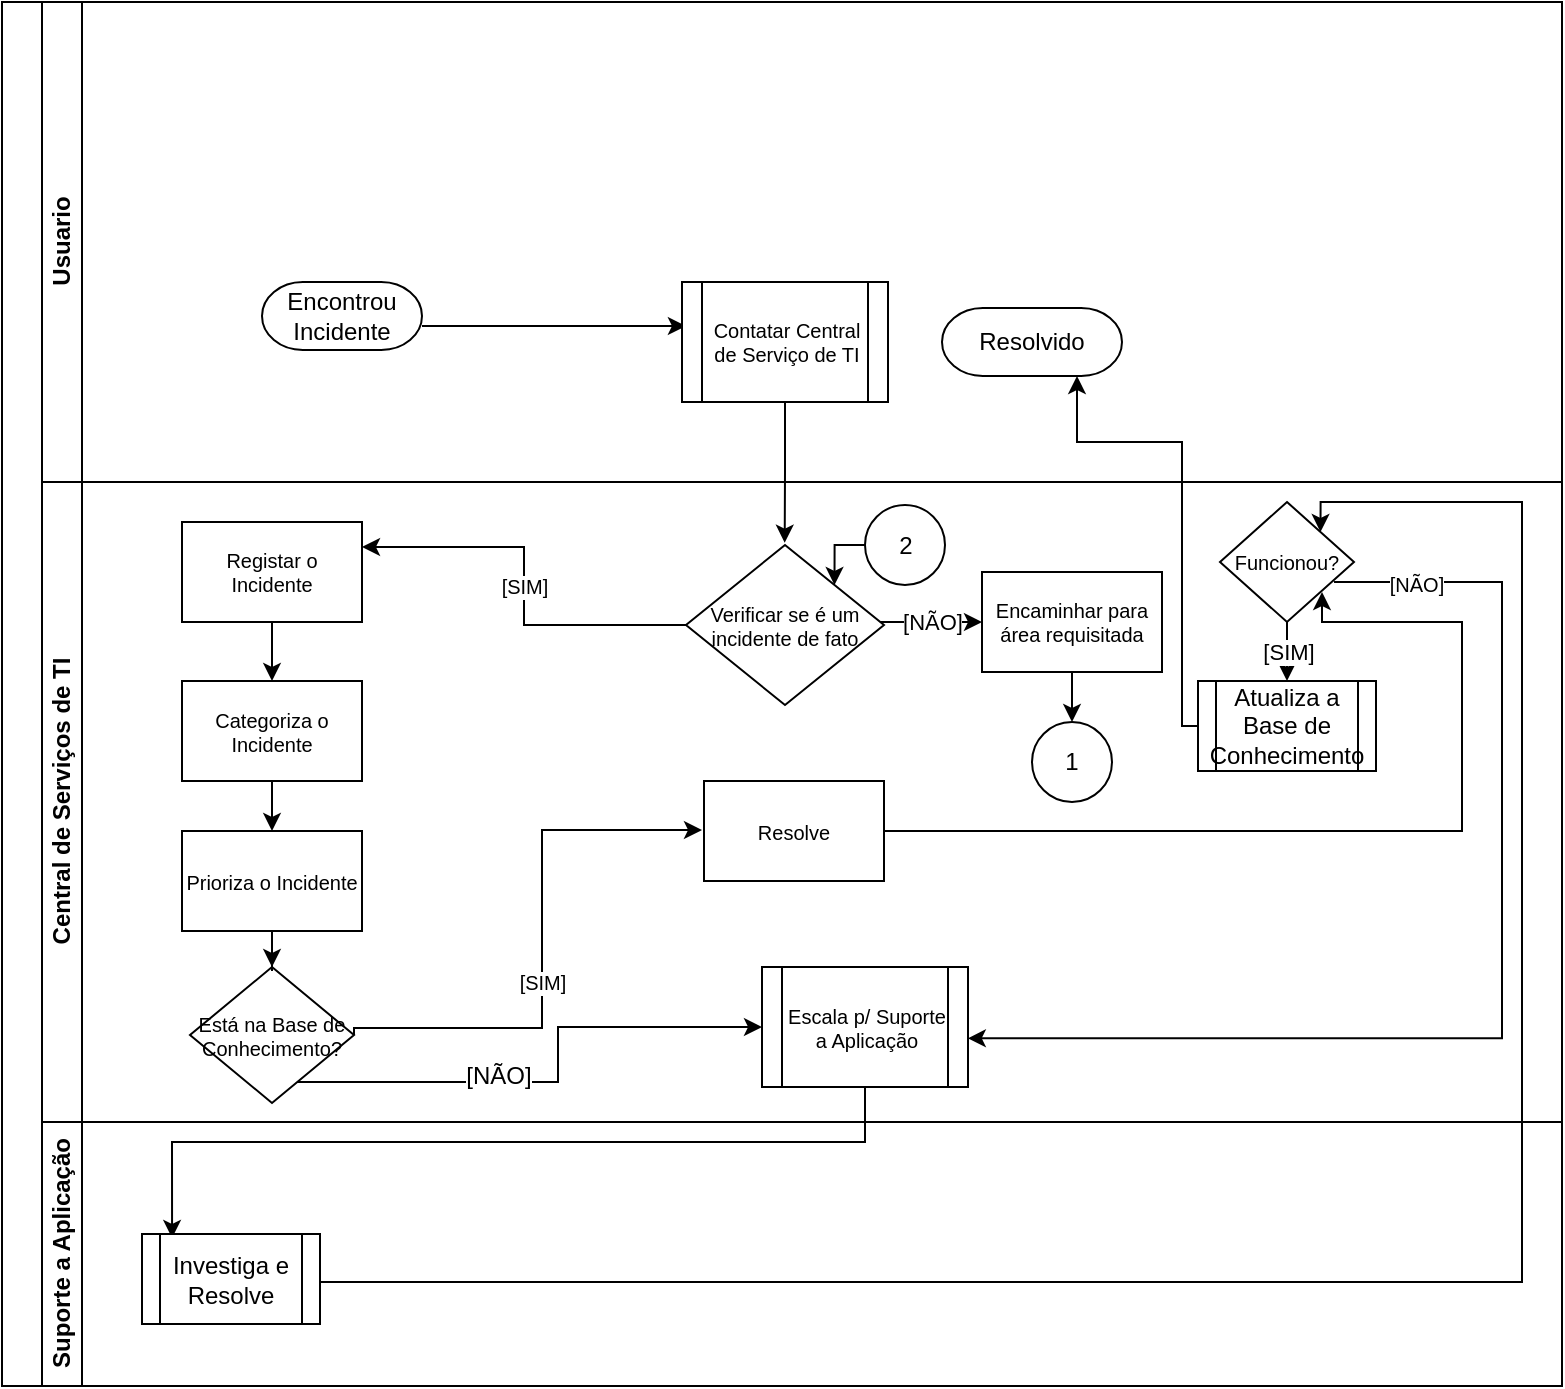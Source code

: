 <mxfile version="12.2.3" type="device" pages="1"><diagram id="Ce8E0mZZXTNe7yo7RrOH" name="Page-1"><mxGraphModel dx="854" dy="419" grid="1" gridSize="10" guides="1" tooltips="1" connect="1" arrows="1" fold="1" page="1" pageScale="1" pageWidth="827" pageHeight="1169" math="0" shadow="0"><root><mxCell id="0"/><mxCell id="1" parent="0"/><mxCell id="XzUxgBfm_S8SLnj7A9nX-6" value="" style="swimlane;html=1;childLayout=stackLayout;resizeParent=1;resizeParentMax=0;horizontal=0;startSize=20;horizontalStack=0;fontSize=11;" parent="1" vertex="1"><mxGeometry x="30" y="130" width="780" height="692" as="geometry"><mxRectangle x="23" y="190" width="30" height="50" as="alternateBounds"/></mxGeometry></mxCell><mxCell id="XzUxgBfm_S8SLnj7A9nX-60" style="edgeStyle=orthogonalEdgeStyle;rounded=0;orthogonalLoop=1;jettySize=auto;html=1;exitX=0.5;exitY=1;exitDx=0;exitDy=0;entryX=0.5;entryY=0;entryDx=0;entryDy=0;fontSize=10;" parent="XzUxgBfm_S8SLnj7A9nX-6" source="XzUxgBfm_S8SLnj7A9nX-57" edge="1"><mxGeometry relative="1" as="geometry"><mxPoint x="391.345" y="270.345" as="targetPoint"/><Array as="points"><mxPoint x="392" y="235"/><mxPoint x="391" y="235"/></Array></mxGeometry></mxCell><mxCell id="zDZq0xDcsWT5s_7lrcZi-24" style="edgeStyle=orthogonalEdgeStyle;rounded=0;orthogonalLoop=1;jettySize=auto;html=1;entryX=0.169;entryY=0.044;entryDx=0;entryDy=0;entryPerimeter=0;" parent="XzUxgBfm_S8SLnj7A9nX-6" source="XzUxgBfm_S8SLnj7A9nX-81" target="zDZq0xDcsWT5s_7lrcZi-30" edge="1"><mxGeometry relative="1" as="geometry"><Array as="points"><mxPoint x="432" y="570"/><mxPoint x="85" y="570"/></Array><mxPoint x="87" y="583" as="targetPoint"/></mxGeometry></mxCell><mxCell id="zDZq0xDcsWT5s_7lrcZi-53" style="edgeStyle=orthogonalEdgeStyle;rounded=0;orthogonalLoop=1;jettySize=auto;html=1;exitX=1;exitY=0.5;exitDx=0;exitDy=0;entryX=1;entryY=0;entryDx=0;entryDy=0;" parent="XzUxgBfm_S8SLnj7A9nX-6" source="zDZq0xDcsWT5s_7lrcZi-30" target="XzUxgBfm_S8SLnj7A9nX-84" edge="1"><mxGeometry relative="1" as="geometry"><Array as="points"><mxPoint x="159" y="640"/><mxPoint x="760" y="640"/><mxPoint x="760" y="250"/><mxPoint x="659" y="250"/></Array><mxPoint x="269" y="663" as="sourcePoint"/><mxPoint x="567" y="120" as="targetPoint"/></mxGeometry></mxCell><mxCell id="XzUxgBfm_S8SLnj7A9nX-7" value="Usuario" style="swimlane;html=1;startSize=20;horizontal=0;" parent="XzUxgBfm_S8SLnj7A9nX-6" vertex="1"><mxGeometry x="20" width="760" height="240" as="geometry"/></mxCell><mxCell id="F4NNKF-dw93jevhRukHv-9" style="edgeStyle=orthogonalEdgeStyle;rounded=0;orthogonalLoop=1;jettySize=auto;html=1;entryX=0.019;entryY=0.367;entryDx=0;entryDy=0;entryPerimeter=0;" parent="XzUxgBfm_S8SLnj7A9nX-7" source="XzUxgBfm_S8SLnj7A9nX-12" target="XzUxgBfm_S8SLnj7A9nX-57" edge="1"><mxGeometry relative="1" as="geometry"><Array as="points"><mxPoint x="240" y="162"/><mxPoint x="240" y="162"/></Array></mxGeometry></mxCell><mxCell id="XzUxgBfm_S8SLnj7A9nX-12" value="Encontrou Incidente" style="rounded=1;whiteSpace=wrap;html=1;strokeWidth=1;arcSize=60;" parent="XzUxgBfm_S8SLnj7A9nX-7" vertex="1"><mxGeometry x="110" y="140" width="80" height="34" as="geometry"/></mxCell><mxCell id="XzUxgBfm_S8SLnj7A9nX-38" value="Resolvido" style="rounded=1;whiteSpace=wrap;html=1;strokeWidth=1;arcSize=60;" parent="XzUxgBfm_S8SLnj7A9nX-7" vertex="1"><mxGeometry x="450" y="153" width="90" height="34" as="geometry"/></mxCell><mxCell id="XzUxgBfm_S8SLnj7A9nX-57" value="Contatar Central de Serviço de TI" style="shape=process;whiteSpace=wrap;html=1;backgroundOutline=1;strokeWidth=1;fontSize=10;" parent="XzUxgBfm_S8SLnj7A9nX-7" vertex="1"><mxGeometry x="320" y="140" width="103" height="60" as="geometry"/></mxCell><mxCell id="XzUxgBfm_S8SLnj7A9nX-8" value="Central de Serviços de TI" style="swimlane;html=1;startSize=20;horizontal=0;" parent="XzUxgBfm_S8SLnj7A9nX-6" vertex="1"><mxGeometry x="20" y="240" width="760" height="320" as="geometry"/></mxCell><mxCell id="F4NNKF-dw93jevhRukHv-5" value="[NÃO]" style="edgeStyle=orthogonalEdgeStyle;rounded=0;orthogonalLoop=1;jettySize=auto;html=1;entryX=0;entryY=0.5;entryDx=0;entryDy=0;" parent="XzUxgBfm_S8SLnj7A9nX-8" source="XzUxgBfm_S8SLnj7A9nX-65" target="XzUxgBfm_S8SLnj7A9nX-69" edge="1"><mxGeometry relative="1" as="geometry"><Array as="points"><mxPoint x="420" y="70"/><mxPoint x="420" y="70"/></Array></mxGeometry></mxCell><mxCell id="XzUxgBfm_S8SLnj7A9nX-65" value="Verificar se é um incidente de fato" style="rhombus;whiteSpace=wrap;html=1;strokeWidth=1;fontSize=10;" parent="XzUxgBfm_S8SLnj7A9nX-8" vertex="1"><mxGeometry x="322" y="31.5" width="99" height="80" as="geometry"/></mxCell><mxCell id="F4NNKF-dw93jevhRukHv-11" style="edgeStyle=orthogonalEdgeStyle;rounded=0;orthogonalLoop=1;jettySize=auto;html=1;entryX=0.5;entryY=0;entryDx=0;entryDy=0;" parent="XzUxgBfm_S8SLnj7A9nX-8" source="XzUxgBfm_S8SLnj7A9nX-69" target="F4NNKF-dw93jevhRukHv-10" edge="1"><mxGeometry relative="1" as="geometry"/></mxCell><mxCell id="XzUxgBfm_S8SLnj7A9nX-69" value="Encaminhar para área requisitada" style="rounded=0;whiteSpace=wrap;html=1;strokeWidth=1;fontSize=10;" parent="XzUxgBfm_S8SLnj7A9nX-8" vertex="1"><mxGeometry x="470" y="45" width="90" height="50" as="geometry"/></mxCell><mxCell id="zDZq0xDcsWT5s_7lrcZi-6" style="edgeStyle=orthogonalEdgeStyle;rounded=0;orthogonalLoop=1;jettySize=auto;html=1;" parent="XzUxgBfm_S8SLnj7A9nX-8" source="XzUxgBfm_S8SLnj7A9nX-72" target="zDZq0xDcsWT5s_7lrcZi-3" edge="1"><mxGeometry relative="1" as="geometry"/></mxCell><mxCell id="XzUxgBfm_S8SLnj7A9nX-72" value="Registar o Incidente" style="rounded=0;whiteSpace=wrap;html=1;strokeWidth=1;fontSize=10;" parent="XzUxgBfm_S8SLnj7A9nX-8" vertex="1"><mxGeometry x="70" y="20" width="90" height="50" as="geometry"/></mxCell><mxCell id="zDZq0xDcsWT5s_7lrcZi-10" style="edgeStyle=orthogonalEdgeStyle;rounded=0;orthogonalLoop=1;jettySize=auto;html=1;exitX=0.5;exitY=1;exitDx=0;exitDy=0;entryX=0;entryY=0.5;entryDx=0;entryDy=0;" parent="XzUxgBfm_S8SLnj7A9nX-8" source="XzUxgBfm_S8SLnj7A9nX-74" target="XzUxgBfm_S8SLnj7A9nX-81" edge="1"><mxGeometry relative="1" as="geometry"><Array as="points"><mxPoint x="115" y="300"/><mxPoint x="258" y="300"/><mxPoint x="258" y="273"/></Array></mxGeometry></mxCell><mxCell id="zDZq0xDcsWT5s_7lrcZi-11" value="[NÃO]" style="text;html=1;resizable=0;points=[];align=center;verticalAlign=middle;labelBackgroundColor=#ffffff;" parent="zDZq0xDcsWT5s_7lrcZi-10" vertex="1" connectable="0"><mxGeometry x="-0.131" y="3" relative="1" as="geometry"><mxPoint as="offset"/></mxGeometry></mxCell><mxCell id="XzUxgBfm_S8SLnj7A9nX-74" value="Está na Base de Conhecimento?" style="rhombus;whiteSpace=wrap;html=1;strokeWidth=1;fontSize=10;" parent="XzUxgBfm_S8SLnj7A9nX-8" vertex="1"><mxGeometry x="74" y="242.5" width="82" height="68" as="geometry"/></mxCell><mxCell id="XzUxgBfm_S8SLnj7A9nX-78" value="Resolve" style="rounded=0;whiteSpace=wrap;html=1;strokeWidth=1;fontSize=10;" parent="XzUxgBfm_S8SLnj7A9nX-8" vertex="1"><mxGeometry x="331" y="149.5" width="90" height="50" as="geometry"/></mxCell><mxCell id="XzUxgBfm_S8SLnj7A9nX-81" value="Escala p/ Suporte a Aplicação" style="shape=process;whiteSpace=wrap;html=1;backgroundOutline=1;strokeWidth=1;fontSize=10;" parent="XzUxgBfm_S8SLnj7A9nX-8" vertex="1"><mxGeometry x="360" y="242.5" width="103" height="60" as="geometry"/></mxCell><mxCell id="zDZq0xDcsWT5s_7lrcZi-9" style="edgeStyle=orthogonalEdgeStyle;rounded=0;orthogonalLoop=1;jettySize=auto;html=1;entryX=0.5;entryY=0;entryDx=0;entryDy=0;" parent="XzUxgBfm_S8SLnj7A9nX-8" source="zDZq0xDcsWT5s_7lrcZi-3" target="zDZq0xDcsWT5s_7lrcZi-4" edge="1"><mxGeometry relative="1" as="geometry"/></mxCell><mxCell id="zDZq0xDcsWT5s_7lrcZi-3" value="Categoriza o Incidente" style="rounded=0;whiteSpace=wrap;html=1;strokeWidth=1;fontSize=10;" parent="XzUxgBfm_S8SLnj7A9nX-8" vertex="1"><mxGeometry x="70" y="99.5" width="90" height="50" as="geometry"/></mxCell><mxCell id="XzUxgBfm_S8SLnj7A9nX-70" value="[SIM]" style="edgeStyle=orthogonalEdgeStyle;rounded=0;orthogonalLoop=1;jettySize=auto;html=1;fontSize=10;entryX=1;entryY=0.25;entryDx=0;entryDy=0;" parent="XzUxgBfm_S8SLnj7A9nX-8" source="XzUxgBfm_S8SLnj7A9nX-65" target="XzUxgBfm_S8SLnj7A9nX-72" edge="1"><mxGeometry relative="1" as="geometry"><mxPoint x="180" y="71.5" as="targetPoint"/></mxGeometry></mxCell><mxCell id="zDZq0xDcsWT5s_7lrcZi-5" style="edgeStyle=orthogonalEdgeStyle;rounded=0;orthogonalLoop=1;jettySize=auto;html=1;exitX=0.5;exitY=1;exitDx=0;exitDy=0;" parent="XzUxgBfm_S8SLnj7A9nX-8" source="zDZq0xDcsWT5s_7lrcZi-4" target="XzUxgBfm_S8SLnj7A9nX-74" edge="1"><mxGeometry relative="1" as="geometry"/></mxCell><mxCell id="zDZq0xDcsWT5s_7lrcZi-4" value="Prioriza o Incidente" style="rounded=0;whiteSpace=wrap;html=1;strokeWidth=1;fontSize=10;" parent="XzUxgBfm_S8SLnj7A9nX-8" vertex="1"><mxGeometry x="70" y="174.5" width="90" height="50" as="geometry"/></mxCell><mxCell id="zDZq0xDcsWT5s_7lrcZi-13" value="Atualiza a Base de Conhecimento" style="shape=process;whiteSpace=wrap;html=1;backgroundOutline=1;" parent="XzUxgBfm_S8SLnj7A9nX-8" vertex="1"><mxGeometry x="578" y="99.5" width="89" height="45" as="geometry"/></mxCell><mxCell id="F4NNKF-dw93jevhRukHv-6" value="[SIM]" style="edgeStyle=orthogonalEdgeStyle;rounded=0;orthogonalLoop=1;jettySize=auto;html=1;entryX=0.5;entryY=0;entryDx=0;entryDy=0;" parent="XzUxgBfm_S8SLnj7A9nX-8" source="XzUxgBfm_S8SLnj7A9nX-84" target="zDZq0xDcsWT5s_7lrcZi-13" edge="1"><mxGeometry relative="1" as="geometry"/></mxCell><mxCell id="XzUxgBfm_S8SLnj7A9nX-84" value="Funcionou?" style="rhombus;whiteSpace=wrap;html=1;strokeWidth=1;fontSize=10;" parent="XzUxgBfm_S8SLnj7A9nX-8" vertex="1"><mxGeometry x="589" y="10" width="67" height="60" as="geometry"/></mxCell><mxCell id="XzUxgBfm_S8SLnj7A9nX-83" style="edgeStyle=orthogonalEdgeStyle;rounded=0;orthogonalLoop=1;jettySize=auto;html=1;exitX=1;exitY=0.5;exitDx=0;exitDy=0;fontSize=10;entryX=1;entryY=1;entryDx=0;entryDy=0;" parent="XzUxgBfm_S8SLnj7A9nX-8" source="XzUxgBfm_S8SLnj7A9nX-78" target="XzUxgBfm_S8SLnj7A9nX-84" edge="1"><mxGeometry relative="1" as="geometry"><mxPoint x="620" y="-120" as="targetPoint"/><Array as="points"><mxPoint x="421" y="174"/><mxPoint x="710" y="174"/><mxPoint x="710" y="70"/><mxPoint x="640" y="70"/><mxPoint x="640" y="55"/></Array></mxGeometry></mxCell><mxCell id="XzUxgBfm_S8SLnj7A9nX-88" style="edgeStyle=orthogonalEdgeStyle;rounded=0;orthogonalLoop=1;jettySize=auto;html=1;entryX=0.999;entryY=0.594;entryDx=0;entryDy=0;entryPerimeter=0;fontSize=10;exitX=0.851;exitY=0.667;exitDx=0;exitDy=0;exitPerimeter=0;" parent="XzUxgBfm_S8SLnj7A9nX-8" source="XzUxgBfm_S8SLnj7A9nX-84" target="XzUxgBfm_S8SLnj7A9nX-81" edge="1"><mxGeometry relative="1" as="geometry"><Array as="points"><mxPoint x="730" y="50"/><mxPoint x="730" y="278"/></Array><mxPoint x="650" y="50" as="sourcePoint"/></mxGeometry></mxCell><mxCell id="XzUxgBfm_S8SLnj7A9nX-89" value="[NÃO]" style="text;html=1;resizable=0;points=[];align=center;verticalAlign=middle;labelBackgroundColor=#ffffff;fontSize=10;" parent="XzUxgBfm_S8SLnj7A9nX-88" vertex="1" connectable="0"><mxGeometry x="-0.86" y="-1" relative="1" as="geometry"><mxPoint as="offset"/></mxGeometry></mxCell><mxCell id="F4NNKF-dw93jevhRukHv-10" value="1" style="ellipse;whiteSpace=wrap;html=1;aspect=fixed;" parent="XzUxgBfm_S8SLnj7A9nX-8" vertex="1"><mxGeometry x="495" y="120" width="40" height="40" as="geometry"/></mxCell><mxCell id="x6Evq74rlC_QCytz9scf-2" style="edgeStyle=orthogonalEdgeStyle;rounded=0;orthogonalLoop=1;jettySize=auto;html=1;exitX=0;exitY=0.5;exitDx=0;exitDy=0;entryX=1;entryY=0;entryDx=0;entryDy=0;" edge="1" parent="XzUxgBfm_S8SLnj7A9nX-8" source="x6Evq74rlC_QCytz9scf-1" target="XzUxgBfm_S8SLnj7A9nX-65"><mxGeometry relative="1" as="geometry"/></mxCell><mxCell id="x6Evq74rlC_QCytz9scf-1" value="2" style="ellipse;whiteSpace=wrap;html=1;aspect=fixed;" vertex="1" parent="XzUxgBfm_S8SLnj7A9nX-8"><mxGeometry x="411.5" y="11.5" width="40" height="40" as="geometry"/></mxCell><mxCell id="XzUxgBfm_S8SLnj7A9nX-9" value="Suporte a Aplicação" style="swimlane;html=1;startSize=20;horizontal=0;" parent="XzUxgBfm_S8SLnj7A9nX-6" vertex="1"><mxGeometry x="20" y="560" width="760" height="132" as="geometry"/></mxCell><mxCell id="zDZq0xDcsWT5s_7lrcZi-30" value="Investiga e Resolve" style="shape=process;whiteSpace=wrap;html=1;backgroundOutline=1;" parent="XzUxgBfm_S8SLnj7A9nX-9" vertex="1"><mxGeometry x="50" y="56" width="89" height="45" as="geometry"/></mxCell><mxCell id="F4NNKF-dw93jevhRukHv-7" style="edgeStyle=orthogonalEdgeStyle;rounded=0;orthogonalLoop=1;jettySize=auto;html=1;entryX=0.75;entryY=1;entryDx=0;entryDy=0;" parent="XzUxgBfm_S8SLnj7A9nX-6" source="zDZq0xDcsWT5s_7lrcZi-13" target="XzUxgBfm_S8SLnj7A9nX-38" edge="1"><mxGeometry relative="1" as="geometry"><mxPoint x="580" y="160" as="targetPoint"/><Array as="points"><mxPoint x="590" y="362"/><mxPoint x="590" y="220"/><mxPoint x="538" y="220"/></Array></mxGeometry></mxCell><mxCell id="XzUxgBfm_S8SLnj7A9nX-76" style="edgeStyle=orthogonalEdgeStyle;rounded=0;orthogonalLoop=1;jettySize=auto;html=1;exitX=1;exitY=0.5;exitDx=0;exitDy=0;fontSize=10;" parent="1" source="XzUxgBfm_S8SLnj7A9nX-74" edge="1"><mxGeometry relative="1" as="geometry"><mxPoint x="380" y="544" as="targetPoint"/><Array as="points"><mxPoint x="206" y="643"/><mxPoint x="300" y="643"/><mxPoint x="300" y="544"/></Array></mxGeometry></mxCell><mxCell id="XzUxgBfm_S8SLnj7A9nX-77" value="[SIM]" style="text;html=1;resizable=0;points=[];align=center;verticalAlign=middle;labelBackgroundColor=#ffffff;fontSize=10;" parent="XzUxgBfm_S8SLnj7A9nX-76" vertex="1" connectable="0"><mxGeometry x="-0.2" y="-3" relative="1" as="geometry"><mxPoint x="-3" y="-10" as="offset"/></mxGeometry></mxCell></root></mxGraphModel></diagram></mxfile>